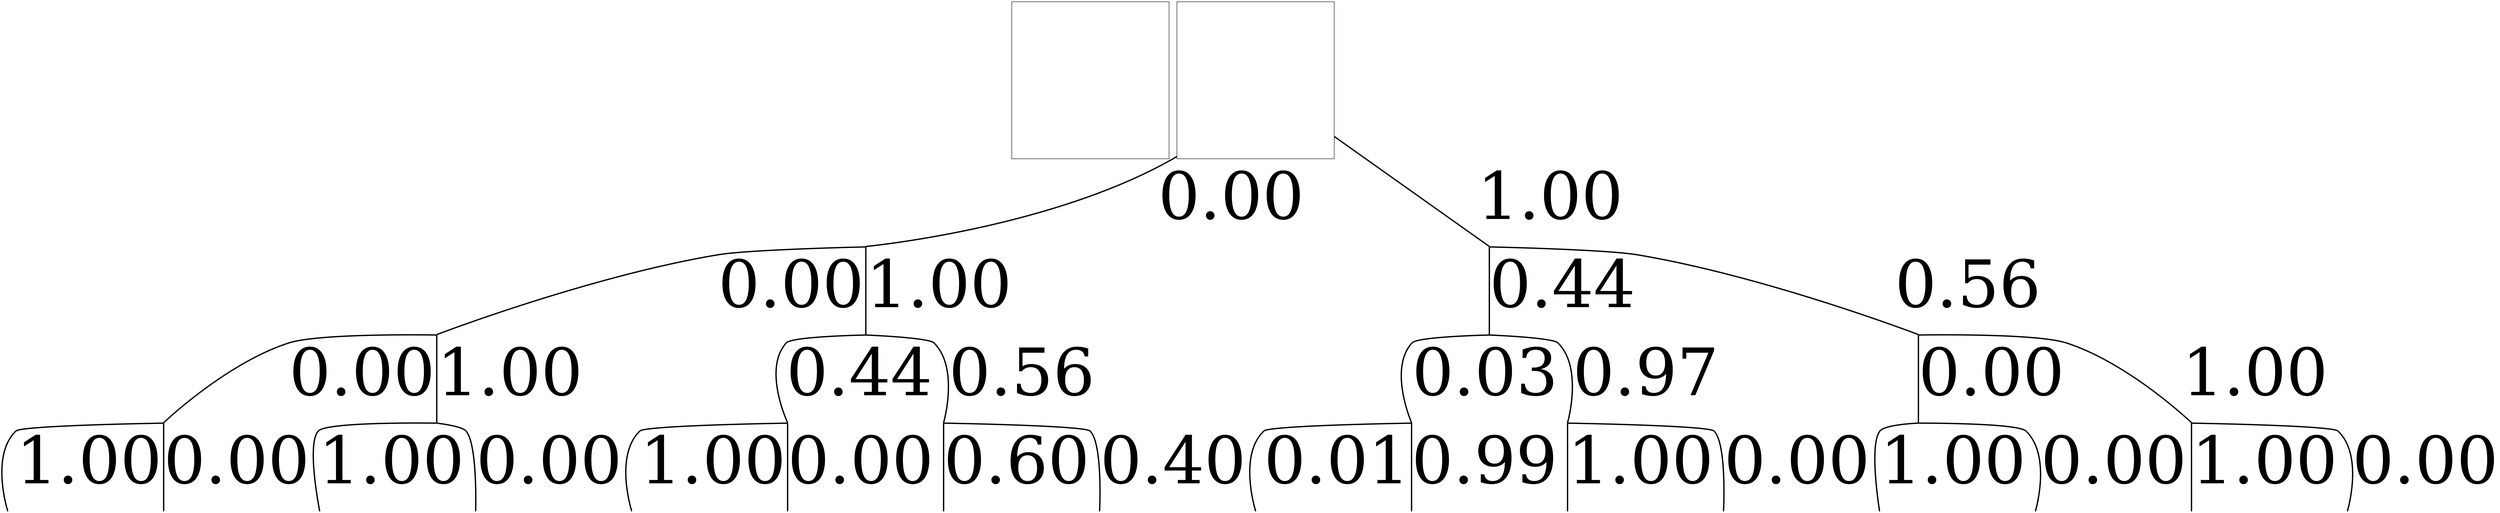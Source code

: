 // Tree
graph {
	data [label="" height="5px" image="figures/data.png" imagescale=true shape=box width="5px"]
	0 [label="" height="5px" image="figures/0.png" imagescale=true shape=box width="5px"]
	00 [label="" height="0px" image="figures/00.png" imagescale=width shape=box width="0px"]
	01 [label="" height="0px" image="figures/01.png" imagescale=width shape=box width="0px"]
	0 -- 00 [label=0.00 fontsize="150pt" penwidth=3]
	0 -- 01 [label=1.00 fontsize="150pt" penwidth=3]
	000 [label="" height="0px" image="figures/000.png" imagescale=width shape=box width="0px"]
	001 [label="" height="0px" image="figures/001.png" imagescale=width shape=box width="0px"]
	00 -- 000 [label=0.00 fontsize="150pt" penwidth=3]
	00 -- 001 [label=1.00 fontsize="150pt" penwidth=3]
	0000 [label="" height="0px" image="figures/0000.png" imagescale=width shape=box width="0px"]
	0001 [label="" height="0px" image="figures/0001.png" imagescale=width shape=box width="0px"]
	000 -- 0000 [label=0.00 fontsize="150pt" penwidth=3]
	000 -- 0001 [label=1.00 fontsize="150pt" penwidth=3]
	00000 [label="" height="0px" image="figures/00000.png" imagescale=width shape=box width="0px"]
	00001 [label="" height="0px" image="figures/00001.png" imagescale=width shape=box width="0px"]
	0000 -- 00000 [label=1.00 fontsize="150pt" penwidth=3]
	0000 -- 00001 [label=0.00 fontsize="150pt" penwidth=3]
	00010 [label="" height="0px" image="figures/00010.png" imagescale=width shape=box width="0px"]
	00011 [label="" height="0px" image="figures/00011.png" imagescale=width shape=box width="0px"]
	0001 -- 00010 [label=1.00 fontsize="150pt" penwidth=3]
	0001 -- 00011 [label=0.00 fontsize="150pt" penwidth=3]
	0010 [label="" height="0px" image="figures/0010.png" imagescale=width shape=box width="0px"]
	0011 [label="" height="0px" image="figures/0011.png" imagescale=width shape=box width="0px"]
	001 -- 0010 [label=0.44 fontsize="150pt" penwidth=3]
	001 -- 0011 [label=0.56 fontsize="150pt" penwidth=3]
	00100 [label="" height="0px" image="figures/00100.png" imagescale=width shape=box width="0px"]
	00101 [label="" height="0px" image="figures/00101.png" imagescale=width shape=box width="0px"]
	0010 -- 00100 [label=1.00 fontsize="150pt" penwidth=3]
	0010 -- 00101 [label=0.00 fontsize="150pt" penwidth=3]
	00110 [label="" height="0px" image="figures/00110.png" imagescale=width shape=box width="0px"]
	00111 [label="" height="0px" image="figures/00111.png" imagescale=width shape=box width="0px"]
	0011 -- 00110 [label=0.60 fontsize="150pt" penwidth=3]
	0011 -- 00111 [label=0.40 fontsize="150pt" penwidth=3]
	010 [label="" height="0px" image="figures/010.png" imagescale=width shape=box width="0px"]
	011 [label="" height="0px" image="figures/011.png" imagescale=width shape=box width="0px"]
	01 -- 010 [label=0.44 fontsize="150pt" penwidth=3]
	01 -- 011 [label=0.56 fontsize="150pt" penwidth=3]
	0100 [label="" height="0px" image="figures/0100.png" imagescale=width shape=box width="0px"]
	0101 [label="" height="0px" image="figures/0101.png" imagescale=width shape=box width="0px"]
	010 -- 0100 [label=0.03 fontsize="150pt" penwidth=3]
	010 -- 0101 [label=0.97 fontsize="150pt" penwidth=3]
	01000 [label="" height="0px" image="figures/01000.png" imagescale=width shape=box width="0px"]
	01001 [label="" height="0px" image="figures/01001.png" imagescale=width shape=box width="0px"]
	0100 -- 01000 [label=0.01 fontsize="150pt" penwidth=3]
	0100 -- 01001 [label=0.99 fontsize="150pt" penwidth=3]
	01010 [label="" height="0px" image="figures/01010.png" imagescale=width shape=box width="0px"]
	01011 [label="" height="0px" image="figures/01011.png" imagescale=width shape=box width="0px"]
	0101 -- 01010 [label=1.00 fontsize="150pt" penwidth=3]
	0101 -- 01011 [label=0.00 fontsize="150pt" penwidth=3]
	0110 [label="" height="0px" image="figures/0110.png" imagescale=width shape=box width="0px"]
	0111 [label="" height="0px" image="figures/0111.png" imagescale=width shape=box width="0px"]
	011 -- 0110 [label=0.00 fontsize="150pt" penwidth=3]
	011 -- 0111 [label=1.00 fontsize="150pt" penwidth=3]
	01100 [label="" height="0px" image="figures/01100.png" imagescale=width shape=box width="0px"]
	01101 [label="" height="0px" image="figures/01101.png" imagescale=width shape=box width="0px"]
	0110 -- 01100 [label=1.00 fontsize="150pt" penwidth=3]
	0110 -- 01101 [label=0.00 fontsize="150pt" penwidth=3]
	01110 [label="" height="0px" image="figures/01110.png" imagescale=width shape=box width="0px"]
	01111 [label="" height="0px" image="figures/01111.png" imagescale=width shape=box width="0px"]
	0111 -- 01110 [label=1.00 fontsize="150pt" penwidth=3]
	0111 -- 01111 [label=0.00 fontsize="150pt" penwidth=3]
}
